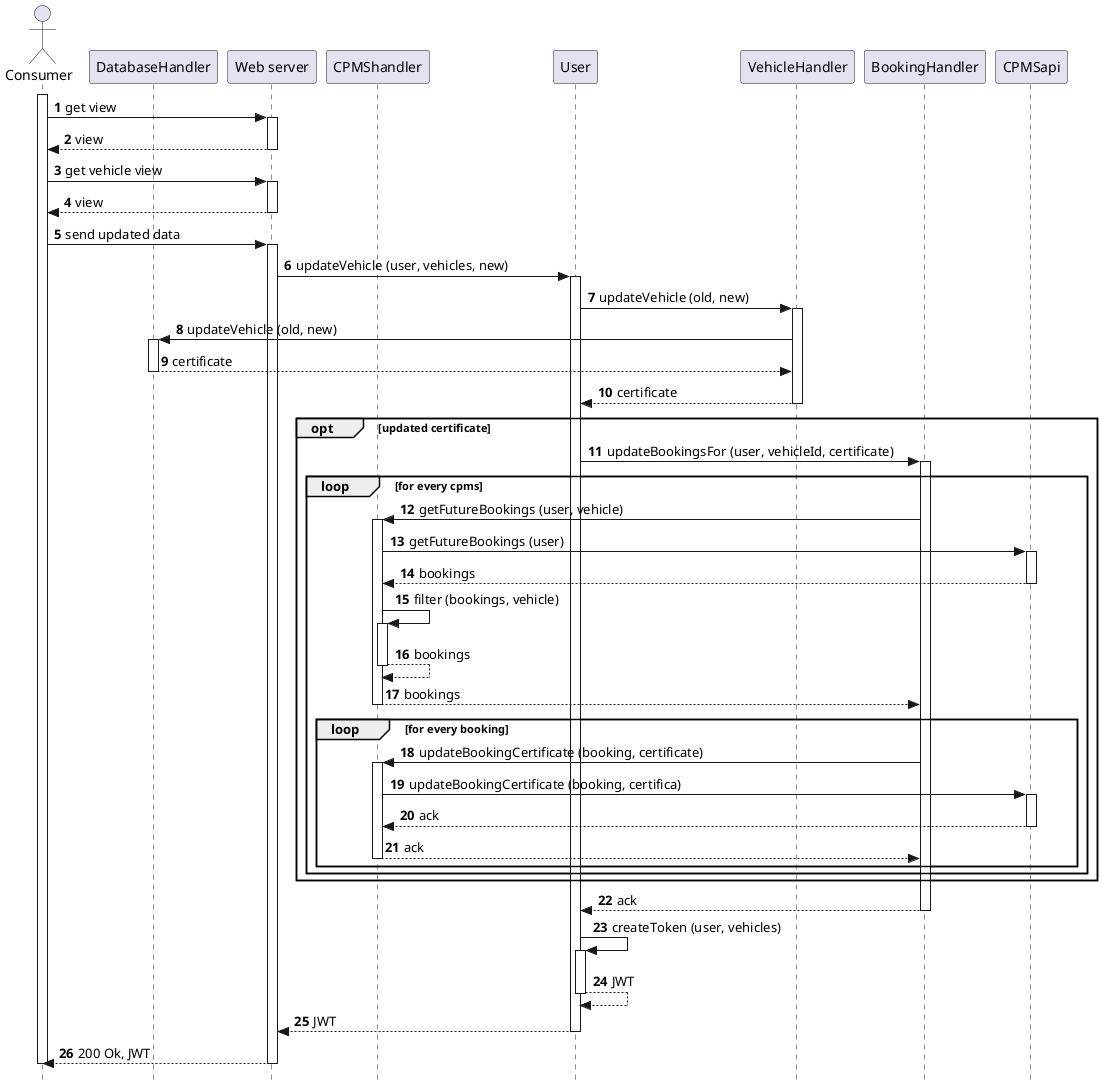 @startuml

skinparam style strictuml
autonumber

actor Consumer as consumer
participant DatabaseHandler as db
participant "Web server" as web
participant CPMShandler as cpms
participant User as user
participant VehicleHandler as vehicle
participant BookingHandler as booking
participant CPMSapi as api

activate consumer
consumer -> web : get view
activate web
web --> consumer : view
deactivate web

consumer -> web : get vehicle view
activate web
web --> consumer : view
deactivate web
consumer -> web : send updated data
activate web
web -> user : updateVehicle (user, vehicles, new)
activate user
user -> vehicle : updateVehicle (old, new)
activate vehicle
vehicle -> db : updateVehicle (old, new)
activate db
db --> vehicle : certificate
deactivate
vehicle --> user : certificate
deactivate vehicle
opt updated certificate
    user -> booking : updateBookingsFor (user, vehicleId, certificate)
    activate booking
    loop for every cpms
        booking -> cpms : getFutureBookings (user, vehicle)
        activate cpms
        cpms -> api : getFutureBookings (user)
        activate api
        api --> cpms : bookings
        deactivate api
        cpms -> cpms : filter (bookings, vehicle)
        activate cpms
        cpms --> cpms : bookings
        deactivate cpms
        cpms --> booking : bookings
        deactivate cpms
        loop for every booking
            booking -> cpms : updateBookingCertificate (booking, certificate)
            activate cpms
            cpms -> api : updateBookingCertificate (booking, certifica)
            activate api
            api --> cpms : ack
            deactivate api
            cpms --> booking : ack
            deactivate cpms
        end
    end
end
booking --> user : ack
deactivate booking
user -> user : createToken (user, vehicles)
activate user
user --> user : JWT
deactivate user
user --> web : JWT
deactivate user
web --> consumer : 200 Ok, JWT
deactivate web
deactivate consumer

@enduml

